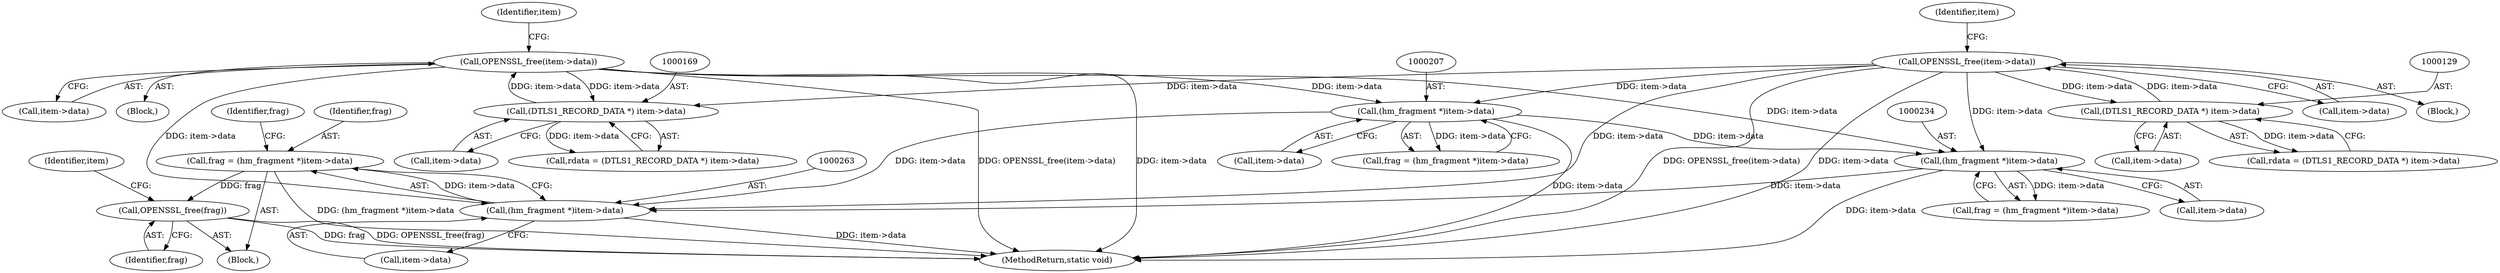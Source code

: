 digraph "1_openssl_470990fee0182566d439ef7e82d1abf18b7085d7@del" {
"1000260" [label="(Call,frag = (hm_fragment *)item->data)"];
"1000262" [label="(Call,(hm_fragment *)item->data)"];
"1000186" [label="(Call,OPENSSL_free(item->data))"];
"1000168" [label="(Call,(DTLS1_RECORD_DATA *) item->data)"];
"1000146" [label="(Call,OPENSSL_free(item->data))"];
"1000128" [label="(Call,(DTLS1_RECORD_DATA *) item->data)"];
"1000233" [label="(Call,(hm_fragment *)item->data)"];
"1000206" [label="(Call,(hm_fragment *)item->data)"];
"1000271" [label="(Call,OPENSSL_free(frag))"];
"1000187" [label="(Call,item->data)"];
"1000260" [label="(Call,frag = (hm_fragment *)item->data)"];
"1000233" [label="(Call,(hm_fragment *)item->data)"];
"1000204" [label="(Call,frag = (hm_fragment *)item->data)"];
"1000275" [label="(MethodReturn,static void)"];
"1000231" [label="(Call,frag = (hm_fragment *)item->data)"];
"1000147" [label="(Call,item->data)"];
"1000272" [label="(Identifier,frag)"];
"1000151" [label="(Identifier,item)"];
"1000264" [label="(Call,item->data)"];
"1000146" [label="(Call,OPENSSL_free(item->data))"];
"1000165" [label="(Block,)"];
"1000208" [label="(Call,item->data)"];
"1000269" [label="(Identifier,frag)"];
"1000170" [label="(Call,item->data)"];
"1000274" [label="(Identifier,item)"];
"1000191" [label="(Identifier,item)"];
"1000166" [label="(Call,rdata = (DTLS1_RECORD_DATA *) item->data)"];
"1000262" [label="(Call,(hm_fragment *)item->data)"];
"1000259" [label="(Block,)"];
"1000126" [label="(Call,rdata = (DTLS1_RECORD_DATA *) item->data)"];
"1000235" [label="(Call,item->data)"];
"1000130" [label="(Call,item->data)"];
"1000125" [label="(Block,)"];
"1000186" [label="(Call,OPENSSL_free(item->data))"];
"1000128" [label="(Call,(DTLS1_RECORD_DATA *) item->data)"];
"1000261" [label="(Identifier,frag)"];
"1000168" [label="(Call,(DTLS1_RECORD_DATA *) item->data)"];
"1000206" [label="(Call,(hm_fragment *)item->data)"];
"1000271" [label="(Call,OPENSSL_free(frag))"];
"1000260" -> "1000259"  [label="AST: "];
"1000260" -> "1000262"  [label="CFG: "];
"1000261" -> "1000260"  [label="AST: "];
"1000262" -> "1000260"  [label="AST: "];
"1000269" -> "1000260"  [label="CFG: "];
"1000260" -> "1000275"  [label="DDG: (hm_fragment *)item->data"];
"1000262" -> "1000260"  [label="DDG: item->data"];
"1000260" -> "1000271"  [label="DDG: frag"];
"1000262" -> "1000264"  [label="CFG: "];
"1000263" -> "1000262"  [label="AST: "];
"1000264" -> "1000262"  [label="AST: "];
"1000262" -> "1000275"  [label="DDG: item->data"];
"1000186" -> "1000262"  [label="DDG: item->data"];
"1000233" -> "1000262"  [label="DDG: item->data"];
"1000206" -> "1000262"  [label="DDG: item->data"];
"1000146" -> "1000262"  [label="DDG: item->data"];
"1000186" -> "1000165"  [label="AST: "];
"1000186" -> "1000187"  [label="CFG: "];
"1000187" -> "1000186"  [label="AST: "];
"1000191" -> "1000186"  [label="CFG: "];
"1000186" -> "1000275"  [label="DDG: item->data"];
"1000186" -> "1000275"  [label="DDG: OPENSSL_free(item->data)"];
"1000186" -> "1000168"  [label="DDG: item->data"];
"1000168" -> "1000186"  [label="DDG: item->data"];
"1000186" -> "1000206"  [label="DDG: item->data"];
"1000186" -> "1000233"  [label="DDG: item->data"];
"1000168" -> "1000166"  [label="AST: "];
"1000168" -> "1000170"  [label="CFG: "];
"1000169" -> "1000168"  [label="AST: "];
"1000170" -> "1000168"  [label="AST: "];
"1000166" -> "1000168"  [label="CFG: "];
"1000168" -> "1000166"  [label="DDG: item->data"];
"1000146" -> "1000168"  [label="DDG: item->data"];
"1000146" -> "1000125"  [label="AST: "];
"1000146" -> "1000147"  [label="CFG: "];
"1000147" -> "1000146"  [label="AST: "];
"1000151" -> "1000146"  [label="CFG: "];
"1000146" -> "1000275"  [label="DDG: OPENSSL_free(item->data)"];
"1000146" -> "1000275"  [label="DDG: item->data"];
"1000146" -> "1000128"  [label="DDG: item->data"];
"1000128" -> "1000146"  [label="DDG: item->data"];
"1000146" -> "1000206"  [label="DDG: item->data"];
"1000146" -> "1000233"  [label="DDG: item->data"];
"1000128" -> "1000126"  [label="AST: "];
"1000128" -> "1000130"  [label="CFG: "];
"1000129" -> "1000128"  [label="AST: "];
"1000130" -> "1000128"  [label="AST: "];
"1000126" -> "1000128"  [label="CFG: "];
"1000128" -> "1000126"  [label="DDG: item->data"];
"1000233" -> "1000231"  [label="AST: "];
"1000233" -> "1000235"  [label="CFG: "];
"1000234" -> "1000233"  [label="AST: "];
"1000235" -> "1000233"  [label="AST: "];
"1000231" -> "1000233"  [label="CFG: "];
"1000233" -> "1000275"  [label="DDG: item->data"];
"1000233" -> "1000231"  [label="DDG: item->data"];
"1000206" -> "1000233"  [label="DDG: item->data"];
"1000206" -> "1000204"  [label="AST: "];
"1000206" -> "1000208"  [label="CFG: "];
"1000207" -> "1000206"  [label="AST: "];
"1000208" -> "1000206"  [label="AST: "];
"1000204" -> "1000206"  [label="CFG: "];
"1000206" -> "1000275"  [label="DDG: item->data"];
"1000206" -> "1000204"  [label="DDG: item->data"];
"1000271" -> "1000259"  [label="AST: "];
"1000271" -> "1000272"  [label="CFG: "];
"1000272" -> "1000271"  [label="AST: "];
"1000274" -> "1000271"  [label="CFG: "];
"1000271" -> "1000275"  [label="DDG: frag"];
"1000271" -> "1000275"  [label="DDG: OPENSSL_free(frag)"];
}
